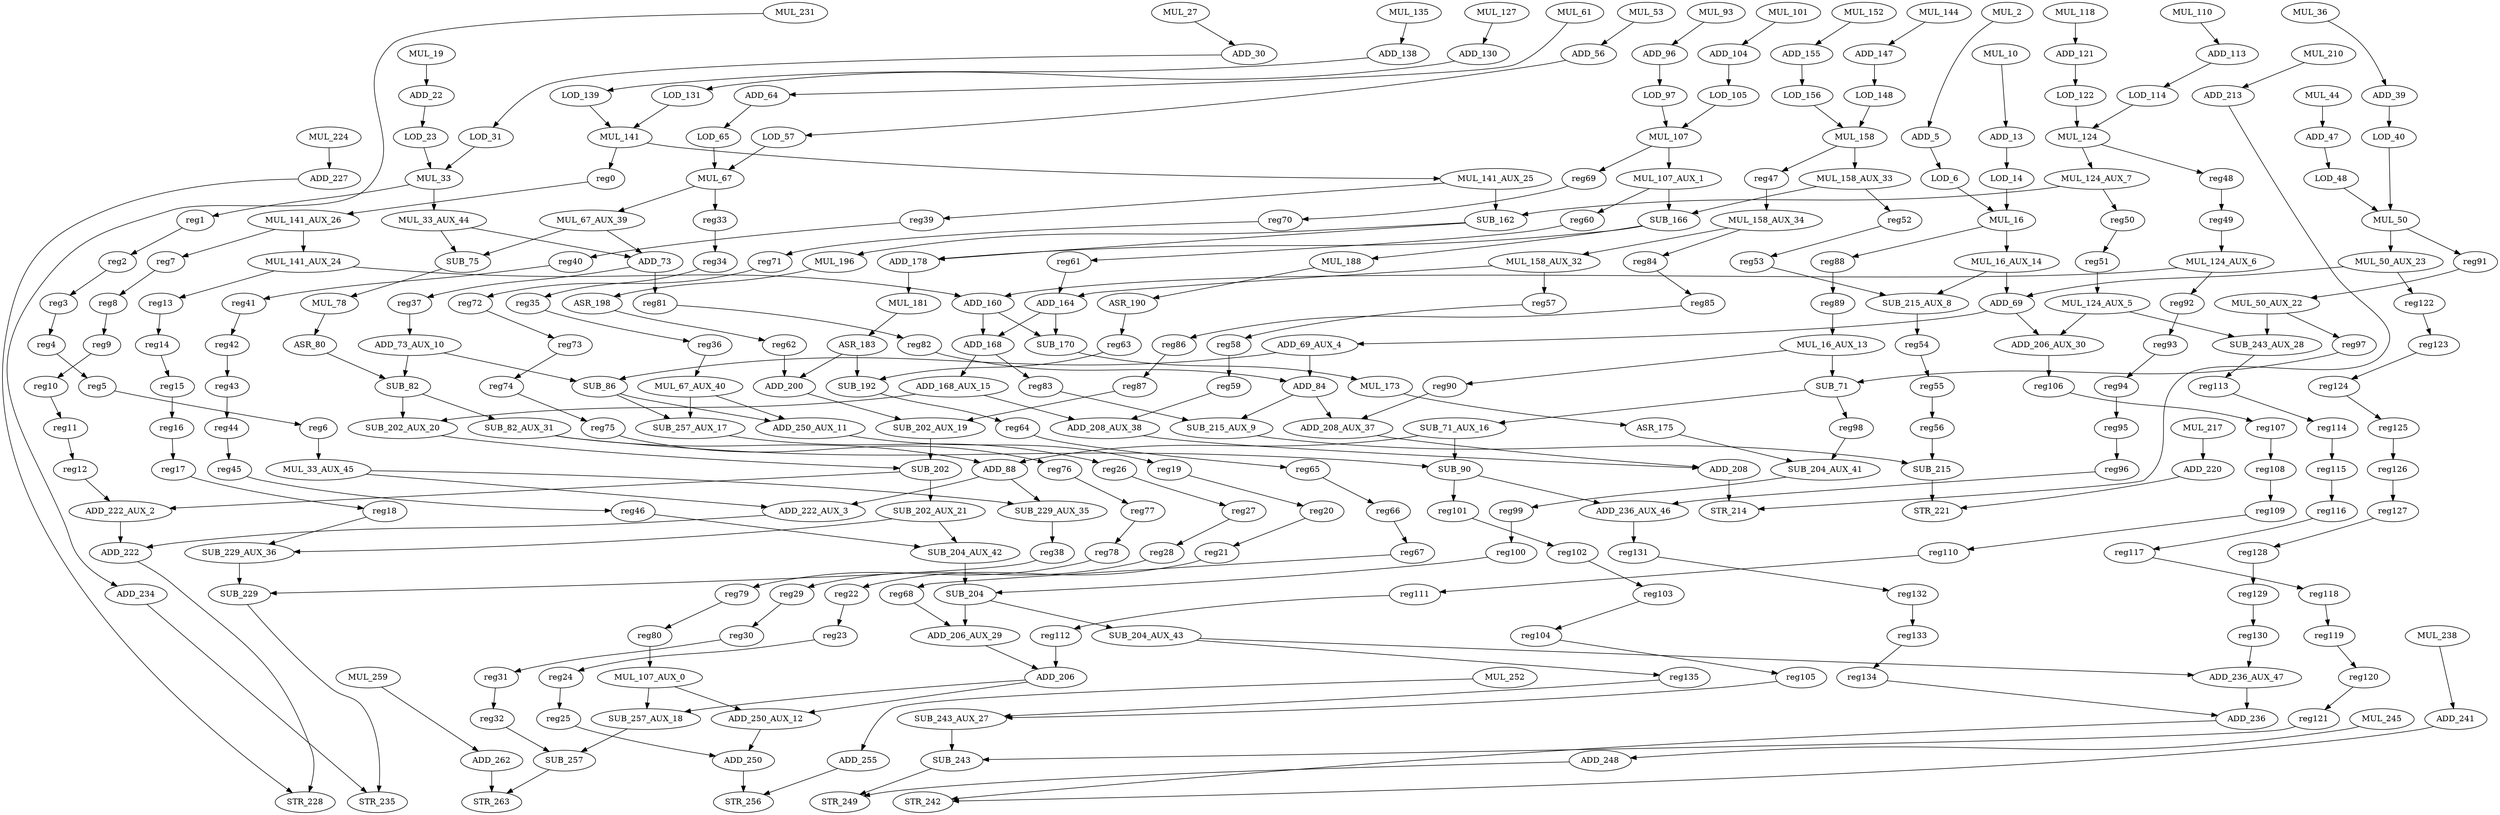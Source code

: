 digraph G {
    MUL_53;
    ADD_56;
    SUB_257_AUX_17;
    reg26;
    MUL_50_AUX_22;
    reg97;
    SUB_243_AUX_28;
    ADD_220;
    STR_221;
    MUL_16_AUX_13;
    reg90;
    SUB_71;
    MUL_124_AUX_6;
    ADD_160;
    reg92;
    MUL_252;
    ADD_255;
    MUL_127;
    ADD_130;
    MUL_238;
    ADD_241;
    SUB_229_AUX_36;
    SUB_229;
    MUL_107_AUX_1;
    reg60;
    SUB_166;
    MUL_141_AUX_25;
    reg39;
    SUB_162;
    MUL_245;
    ADD_248;
    ADD_168;
    SUB_170;
    ADD_147;
    LOD_148;
    MUL_118;
    ADD_121;
    SUB_243_AUX_27;
    SUB_243;
    SUB_90;
    ADD_236_AUX_46;
    reg101;
    LOD_156;
    MUL_158;
    MUL_158_AUX_33;
    reg47;
    MUL_124_AUX_5;
    ADD_206_AUX_30;
    ADD_113;
    LOD_114;
    reg113;
    ADD_13;
    LOD_14;
    STR_256;
    MUL_61;
    ADD_64;
    ADD_206_AUX_29;
    ADD_206;
    ADD_250;
    SUB_204_AUX_43;
    reg135;
    ADD_236_AUX_47;
    ASR_80;
    SUB_82;
    ADD_234;
    STR_235;
    ADD_250_AUX_12;
    SUB_257_AUX_18;
    MUL_16;
    LOD_105;
    MUL_107;
    LOD_57;
    MUL_67;
    reg33;
    MUL_67_AUX_39;
    SUB_257;
    STR_263;
    ADD_236;
    STR_242;
    ADD_262;
    SUB_204_AUX_42;
    SUB_204;
    ASR_198;
    reg62;
    MUL_217;
    MUL_124;
    reg48;
    MUL_124_AUX_7;
    ASR_175;
    SUB_204_AUX_41;
    MUL_141;
    reg0;
    MUL_16_AUX_14;
    SUB_215_AUX_8;
    ADD_69;
    ADD_208_AUX_38;
    ADD_208;
    reg52;
    MUL_33;
    reg1;
    MUL_33_AUX_44;
    MUL_10;
    ADD_222;
    STR_228;
    MUL_135;
    ADD_138;
    MUL_196;
    ADD_250_AUX_11;
    reg19;
    ADD_69_AUX_4;
    SUB_86;
    ADD_84;
    SUB_75;
    ADD_73;
    LOD_65;
    MUL_78;
    ADD_155;
    MUL_188;
    ASR_190;
    LOD_131;
    LOD_48;
    MUL_50;
    ADD_164;
    MUL_210;
    ADD_213;
    ADD_22;
    LOD_23;
    MUL_19;
    SUB_202_AUX_20;
    SUB_202;
    STR_249;
    ADD_208_AUX_37;
    MUL_67_AUX_40;
    MUL_158_AUX_32;
    reg57;
    reg131;
    LOD_122;
    ADD_178;
    MUL_181;
    ADD_222_AUX_2;
    SUB_202_AUX_21;
    MUL_33_AUX_45;
    SUB_229_AUX_35;
    ADD_222_AUX_3;
    MUL_50_AUX_23;
    reg122;
    MUL_259;
    MUL_141_AUX_24;
    reg13;
    SUB_215_AUX_9;
    reg106;
    reg50;
    MUL_152;
    LOD_97;
    reg98;
    SUB_71_AUX_16;
    ADD_88;
    MUL_173;
    LOD_6;
    MUL_93;
    ADD_96;
    MUL_44;
    ADD_47;
    reg99;
    MUL_36;
    ADD_39;
    ADD_104;
    ADD_73_AUX_10;
    MUL_2;
    ADD_5;
    LOD_40;
    reg83;
    ADD_168_AUX_15;
    MUL_231;
    SUB_82_AUX_31;
    MUL_144;
    ADD_30;
    LOD_31;
    STR_214;
    MUL_224;
    ADD_227;
    ADD_200;
    SUB_202_AUX_19;
    MUL_110;
    LOD_139;
    MUL_27;
    MUL_107_AUX_0;
    reg54;
    SUB_215;
    MUL_158_AUX_34;
    reg84;
    MUL_101;
    reg63;
    reg81;
    reg37;
    reg69;
    ASR_183;
    SUB_192;
    reg64;
    reg91;
    MUL_141_AUX_26;
    reg7;
    reg88;
    reg38;
    reg82;
    reg55;
    reg56;
    reg8;
    reg9;
    reg10;
    reg11;
    reg12;
    reg49;
    reg100;
    reg85;
    reg86;
    reg87;
    reg27;
    reg28;
    reg29;
    reg30;
    reg31;
    reg32;
    reg34;
    reg35;
    reg36;
    reg123;
    reg124;
    reg125;
    reg126;
    reg127;
    reg128;
    reg129;
    reg130;
    reg53;
    reg61;
    reg89;
    reg20;
    reg21;
    reg22;
    reg23;
    reg24;
    reg25;
    reg107;
    reg108;
    reg109;
    reg110;
    reg111;
    reg112;
    reg70;
    reg71;
    reg72;
    reg73;
    reg74;
    reg75;
    reg76;
    reg77;
    reg78;
    reg79;
    reg80;
    reg114;
    reg115;
    reg116;
    reg117;
    reg118;
    reg119;
    reg120;
    reg121;
    reg58;
    reg59;
    reg14;
    reg15;
    reg16;
    reg17;
    reg18;
    reg93;
    reg94;
    reg95;
    reg96;
    reg40;
    reg41;
    reg42;
    reg43;
    reg44;
    reg45;
    reg46;
    reg51;
    reg2;
    reg3;
    reg4;
    reg5;
    reg6;
    reg65;
    reg66;
    reg67;
    reg68;
    reg102;
    reg103;
    reg104;
    reg105;
    reg132;
    reg133;
    reg134;
    MUL_53 -> ADD_56 [weight=0];
    ADD_56 -> LOD_57 [weight=0];
    SUB_257_AUX_17 -> reg26 [weight=0];
    reg26 -> reg27 [weight=0];
    MUL_50_AUX_22 -> reg97 [weight=0];
    MUL_50_AUX_22 -> SUB_243_AUX_28 [weight=13];
    reg97 -> SUB_71 [weight=1];
    SUB_243_AUX_28 -> reg113 [weight=0];
    ADD_220 -> STR_221 [weight=0];
    MUL_16_AUX_13 -> reg90 [weight=0];
    MUL_16_AUX_13 -> SUB_71 [weight=4];
    reg90 -> ADD_208_AUX_37 [weight=3];
    SUB_71 -> reg98 [weight=0];
    SUB_71 -> SUB_71_AUX_16 [weight=0];
    MUL_124_AUX_6 -> ADD_160 [weight=0];
    MUL_124_AUX_6 -> reg92 [weight=0];
    ADD_160 -> ADD_168 [weight=12];
    ADD_160 -> SUB_170 [weight=11];
    reg92 -> reg93 [weight=0];
    MUL_252 -> ADD_255 [weight=0];
    ADD_255 -> STR_256 [weight=0];
    MUL_127 -> ADD_130 [weight=0];
    ADD_130 -> LOD_131 [weight=0];
    MUL_238 -> ADD_241 [weight=0];
    ADD_241 -> STR_242 [weight=0];
    SUB_229_AUX_36 -> SUB_229 [weight=20];
    SUB_229 -> STR_235 [weight=0];
    MUL_107_AUX_1 -> reg60 [weight=0];
    MUL_107_AUX_1 -> SUB_166 [weight=4];
    reg60 -> reg61 [weight=0];
    SUB_166 -> MUL_188 [weight=0];
    SUB_166 -> ADD_178 [weight=0];
    MUL_141_AUX_25 -> reg39 [weight=0];
    MUL_141_AUX_25 -> SUB_162 [weight=11];
    reg39 -> reg40 [weight=0];
    SUB_162 -> ADD_178 [weight=0];
    SUB_162 -> MUL_196 [weight=0];
    MUL_245 -> ADD_248 [weight=0];
    ADD_248 -> STR_249 [weight=0];
    ADD_168 -> reg83 [weight=2];
    ADD_168 -> ADD_168_AUX_15 [weight=0];
    SUB_170 -> MUL_173 [weight=0];
    ADD_147 -> LOD_148 [weight=1];
    LOD_148 -> MUL_158 [weight=1];
    MUL_118 -> ADD_121 [weight=1];
    ADD_121 -> LOD_122 [weight=2];
    SUB_243_AUX_27 -> SUB_243 [weight=11];
    SUB_243 -> STR_249 [weight=0];
    SUB_90 -> ADD_236_AUX_46 [weight=0];
    SUB_90 -> reg101 [weight=0];
    ADD_236_AUX_46 -> reg131 [weight=2];
    reg101 -> reg102 [weight=0];
    LOD_156 -> MUL_158 [weight=0];
    MUL_158 -> MUL_158_AUX_33 [weight=8];
    MUL_158 -> reg47 [weight=0];
    MUL_158_AUX_33 -> reg52 [weight=0];
    MUL_158_AUX_33 -> SUB_166 [weight=1];
    reg47 -> MUL_158_AUX_34 [weight=5];
    MUL_124_AUX_5 -> ADD_206_AUX_30 [weight=0];
    MUL_124_AUX_5 -> SUB_243_AUX_28 [weight=0];
    ADD_206_AUX_30 -> reg106 [weight=15];
    ADD_113 -> LOD_114 [weight=0];
    LOD_114 -> MUL_124 [weight=4];
    reg113 -> reg114 [weight=0];
    ADD_13 -> LOD_14 [weight=1];
    LOD_14 -> MUL_16 [weight=1];
    MUL_61 -> ADD_64 [weight=0];
    ADD_64 -> LOD_65 [weight=0];
    ADD_206_AUX_29 -> ADD_206 [weight=0];
    ADD_206 -> ADD_250_AUX_12 [weight=0];
    ADD_206 -> SUB_257_AUX_18 [weight=0];
    ADD_250 -> STR_256 [weight=13];
    SUB_204_AUX_43 -> reg135 [weight=0];
    SUB_204_AUX_43 -> ADD_236_AUX_47 [weight=0];
    reg135 -> SUB_243_AUX_27 [weight=0];
    ADD_236_AUX_47 -> ADD_236 [weight=5];
    ASR_80 -> SUB_82 [weight=0];
    SUB_82 -> SUB_202_AUX_20 [weight=7];
    SUB_82 -> SUB_82_AUX_31 [weight=0];
    ADD_234 -> STR_235 [weight=0];
    ADD_250_AUX_12 -> ADD_250 [weight=4];
    SUB_257_AUX_18 -> SUB_257 [weight=0];
    MUL_16 -> reg88 [weight=0];
    MUL_16 -> MUL_16_AUX_14 [weight=6];
    LOD_105 -> MUL_107 [weight=0];
    MUL_107 -> MUL_107_AUX_1 [weight=3];
    MUL_107 -> reg69 [weight=0];
    LOD_57 -> MUL_67 [weight=3];
    MUL_67 -> reg33 [weight=0];
    MUL_67 -> MUL_67_AUX_39 [weight=0];
    reg33 -> reg34 [weight=0];
    MUL_67_AUX_39 -> SUB_75 [weight=0];
    MUL_67_AUX_39 -> ADD_73 [weight=0];
    SUB_257 -> STR_263 [weight=6];
    ADD_236 -> STR_242 [weight=0];
    ADD_262 -> STR_263 [weight=7];
    SUB_204_AUX_42 -> SUB_204 [weight=18];
    SUB_204 -> ADD_206_AUX_29 [weight=11];
    SUB_204 -> SUB_204_AUX_43 [weight=10];
    ASR_198 -> reg62 [weight=0];
    reg62 -> ADD_200 [weight=0];
    MUL_217 -> ADD_220 [weight=2];
    MUL_124 -> reg48 [weight=0];
    MUL_124 -> MUL_124_AUX_7 [weight=0];
    reg48 -> reg49 [weight=4];
    MUL_124_AUX_7 -> SUB_162 [weight=1];
    MUL_124_AUX_7 -> reg50 [weight=0];
    ASR_175 -> SUB_204_AUX_41 [weight=0];
    SUB_204_AUX_41 -> reg99 [weight=0];
    MUL_141 -> reg0 [weight=0];
    MUL_141 -> MUL_141_AUX_25 [weight=0];
    reg0 -> MUL_141_AUX_26 [weight=0];
    MUL_16_AUX_14 -> SUB_215_AUX_8 [weight=1];
    MUL_16_AUX_14 -> ADD_69 [weight=13];
    SUB_215_AUX_8 -> reg54 [weight=9];
    ADD_69 -> ADD_69_AUX_4 [weight=0];
    ADD_69 -> ADD_206_AUX_30 [weight=0];
    ADD_208_AUX_38 -> ADD_208 [weight=0];
    ADD_208 -> STR_214 [weight=2];
    reg52 -> reg53 [weight=0];
    MUL_33 -> reg1 [weight=0];
    MUL_33 -> MUL_33_AUX_44 [weight=7];
    reg1 -> reg2 [weight=0];
    MUL_33_AUX_44 -> ADD_73 [weight=0];
    MUL_33_AUX_44 -> SUB_75 [weight=0];
    MUL_10 -> ADD_13 [weight=0];
    ADD_222 -> STR_228 [weight=0];
    MUL_135 -> ADD_138 [weight=0];
    ADD_138 -> LOD_139 [weight=0];
    MUL_196 -> ASR_198 [weight=0];
    ADD_250_AUX_11 -> reg19 [weight=2];
    reg19 -> reg20 [weight=0];
    ADD_69_AUX_4 -> SUB_86 [weight=0];
    ADD_69_AUX_4 -> ADD_84 [weight=7];
    SUB_86 -> ADD_250_AUX_11 [weight=6];
    SUB_86 -> SUB_257_AUX_17 [weight=0];
    ADD_84 -> ADD_208_AUX_37 [weight=0];
    ADD_84 -> SUB_215_AUX_9 [weight=0];
    SUB_75 -> MUL_78 [weight=0];
    ADD_73 -> reg81 [weight=8];
    ADD_73 -> reg37 [weight=0];
    LOD_65 -> MUL_67 [weight=3];
    MUL_78 -> ASR_80 [weight=0];
    ADD_155 -> LOD_156 [weight=0];
    MUL_188 -> ASR_190 [weight=0];
    ASR_190 -> reg63 [weight=1];
    LOD_131 -> MUL_141 [weight=0];
    LOD_48 -> MUL_50 [weight=0];
    MUL_50 -> MUL_50_AUX_23 [weight=9];
    MUL_50 -> reg91 [weight=0];
    ADD_164 -> SUB_170 [weight=9];
    ADD_164 -> ADD_168 [weight=0];
    MUL_210 -> ADD_213 [weight=0];
    ADD_213 -> STR_214 [weight=0];
    ADD_22 -> LOD_23 [weight=0];
    LOD_23 -> MUL_33 [weight=1];
    MUL_19 -> ADD_22 [weight=2];
    SUB_202_AUX_20 -> SUB_202 [weight=1];
    SUB_202 -> ADD_222_AUX_2 [weight=0];
    SUB_202 -> SUB_202_AUX_21 [weight=9];
    ADD_208_AUX_37 -> ADD_208 [weight=0];
    MUL_67_AUX_40 -> ADD_250_AUX_11 [weight=0];
    MUL_67_AUX_40 -> SUB_257_AUX_17 [weight=8];
    MUL_158_AUX_32 -> ADD_164 [weight=0];
    MUL_158_AUX_32 -> reg57 [weight=3];
    reg57 -> reg58 [weight=0];
    reg131 -> reg132 [weight=0];
    LOD_122 -> MUL_124 [weight=4];
    ADD_178 -> MUL_181 [weight=4];
    MUL_181 -> ASR_183 [weight=0];
    ADD_222_AUX_2 -> ADD_222 [weight=10];
    SUB_202_AUX_21 -> SUB_229_AUX_36 [weight=0];
    SUB_202_AUX_21 -> SUB_204_AUX_42 [weight=0];
    MUL_33_AUX_45 -> SUB_229_AUX_35 [weight=0];
    MUL_33_AUX_45 -> ADD_222_AUX_3 [weight=0];
    SUB_229_AUX_35 -> reg38 [weight=3];
    ADD_222_AUX_3 -> ADD_222 [weight=0];
    MUL_50_AUX_23 -> ADD_69 [weight=0];
    MUL_50_AUX_23 -> reg122 [weight=0];
    reg122 -> reg123 [weight=0];
    MUL_259 -> ADD_262 [weight=0];
    MUL_141_AUX_24 -> ADD_160 [weight=0];
    MUL_141_AUX_24 -> reg13 [weight=0];
    reg13 -> reg14 [weight=0];
    SUB_215_AUX_9 -> SUB_215 [weight=0];
    reg106 -> reg107 [weight=0];
    reg50 -> reg51 [weight=0];
    MUL_152 -> ADD_155 [weight=0];
    LOD_97 -> MUL_107 [weight=1];
    reg98 -> SUB_204_AUX_41 [weight=0];
    SUB_71_AUX_16 -> SUB_90 [weight=13];
    SUB_71_AUX_16 -> ADD_88 [weight=0];
    ADD_88 -> SUB_229_AUX_35 [weight=0];
    ADD_88 -> ADD_222_AUX_3 [weight=2];
    MUL_173 -> ASR_175 [weight=0];
    LOD_6 -> MUL_16 [weight=0];
    MUL_93 -> ADD_96 [weight=0];
    ADD_96 -> LOD_97 [weight=1];
    MUL_44 -> ADD_47 [weight=1];
    ADD_47 -> LOD_48 [weight=0];
    reg99 -> reg100 [weight=3];
    MUL_36 -> ADD_39 [weight=0];
    ADD_39 -> LOD_40 [weight=0];
    ADD_104 -> LOD_105 [weight=0];
    ADD_73_AUX_10 -> SUB_82 [weight=0];
    ADD_73_AUX_10 -> SUB_86 [weight=0];
    MUL_2 -> ADD_5 [weight=0];
    ADD_5 -> LOD_6 [weight=0];
    LOD_40 -> MUL_50 [weight=0];
    reg83 -> SUB_215_AUX_9 [weight=0];
    ADD_168_AUX_15 -> SUB_202_AUX_20 [weight=2];
    ADD_168_AUX_15 -> ADD_208_AUX_38 [weight=0];
    MUL_231 -> ADD_234 [weight=0];
    SUB_82_AUX_31 -> ADD_88 [weight=0];
    SUB_82_AUX_31 -> SUB_90 [weight=11];
    MUL_144 -> ADD_147 [weight=0];
    ADD_30 -> LOD_31 [weight=0];
    LOD_31 -> MUL_33 [weight=1];
    MUL_224 -> ADD_227 [weight=0];
    ADD_227 -> STR_228 [weight=0];
    ADD_200 -> SUB_202_AUX_19 [weight=0];
    SUB_202_AUX_19 -> SUB_202 [weight=11];
    MUL_110 -> ADD_113 [weight=0];
    LOD_139 -> MUL_141 [weight=0];
    MUL_27 -> ADD_30 [weight=0];
    MUL_107_AUX_0 -> ADD_250_AUX_12 [weight=0];
    MUL_107_AUX_0 -> SUB_257_AUX_18 [weight=0];
    reg54 -> reg55 [weight=0];
    SUB_215 -> STR_221 [weight=4];
    MUL_158_AUX_34 -> reg84 [weight=0];
    MUL_158_AUX_34 -> MUL_158_AUX_32 [weight=0];
    reg84 -> reg85 [weight=0];
    MUL_101 -> ADD_104 [weight=0];
    reg63 -> SUB_192 [weight=0];
    reg81 -> reg82 [weight=0];
    reg37 -> ADD_73_AUX_10 [weight=6];
    reg69 -> reg70 [weight=0];
    ASR_183 -> SUB_192 [weight=5];
    ASR_183 -> ADD_200 [weight=0];
    SUB_192 -> reg64 [weight=0];
    reg64 -> reg65 [weight=0];
    reg91 -> MUL_50_AUX_22 [weight=0];
    MUL_141_AUX_26 -> reg7 [weight=0];
    MUL_141_AUX_26 -> MUL_141_AUX_24 [weight=3];
    reg7 -> reg8 [weight=0];
    reg88 -> reg89 [weight=1];
    reg38 -> SUB_229 [weight=0];
    reg82 -> ADD_84 [weight=3];
    reg55 -> reg56 [weight=1];
    reg56 -> SUB_215 [weight=3];
    reg8 -> reg9 [weight=0];
    reg9 -> reg10 [weight=0];
    reg10 -> reg11 [weight=0];
    reg11 -> reg12 [weight=0];
    reg12 -> ADD_222_AUX_2 [weight=0];
    reg49 -> MUL_124_AUX_6 [weight=17];
    reg100 -> SUB_204 [weight=0];
    reg85 -> reg86 [weight=0];
    reg86 -> reg87 [weight=0];
    reg87 -> SUB_202_AUX_19 [weight=0];
    reg27 -> reg28 [weight=0];
    reg28 -> reg29 [weight=0];
    reg29 -> reg30 [weight=0];
    reg30 -> reg31 [weight=0];
    reg31 -> reg32 [weight=0];
    reg32 -> SUB_257 [weight=0];
    reg34 -> reg35 [weight=0];
    reg35 -> reg36 [weight=0];
    reg36 -> MUL_67_AUX_40 [weight=0];
    reg123 -> reg124 [weight=0];
    reg124 -> reg125 [weight=0];
    reg125 -> reg126 [weight=0];
    reg126 -> reg127 [weight=0];
    reg127 -> reg128 [weight=0];
    reg128 -> reg129 [weight=1];
    reg129 -> reg130 [weight=2];
    reg130 -> ADD_236_AUX_47 [weight=0];
    reg53 -> SUB_215_AUX_8 [weight=0];
    reg61 -> ADD_164 [weight=0];
    reg89 -> MUL_16_AUX_13 [weight=0];
    reg20 -> reg21 [weight=0];
    reg21 -> reg22 [weight=6];
    reg22 -> reg23 [weight=0];
    reg23 -> reg24 [weight=0];
    reg24 -> reg25 [weight=0];
    reg25 -> ADD_250 [weight=4];
    reg107 -> reg108 [weight=0];
    reg108 -> reg109 [weight=0];
    reg109 -> reg110 [weight=0];
    reg110 -> reg111 [weight=0];
    reg111 -> reg112 [weight=0];
    reg112 -> ADD_206 [weight=5];
    reg70 -> reg71 [weight=0];
    reg71 -> reg72 [weight=0];
    reg72 -> reg73 [weight=0];
    reg73 -> reg74 [weight=0];
    reg74 -> reg75 [weight=0];
    reg75 -> reg76 [weight=0];
    reg76 -> reg77 [weight=0];
    reg77 -> reg78 [weight=0];
    reg78 -> reg79 [weight=1];
    reg79 -> reg80 [weight=0];
    reg80 -> MUL_107_AUX_0 [weight=19];
    reg114 -> reg115 [weight=0];
    reg115 -> reg116 [weight=0];
    reg116 -> reg117 [weight=0];
    reg117 -> reg118 [weight=0];
    reg118 -> reg119 [weight=0];
    reg119 -> reg120 [weight=0];
    reg120 -> reg121 [weight=0];
    reg121 -> SUB_243 [weight=0];
    reg58 -> reg59 [weight=1];
    reg59 -> ADD_208_AUX_38 [weight=0];
    reg14 -> reg15 [weight=0];
    reg15 -> reg16 [weight=0];
    reg16 -> reg17 [weight=0];
    reg17 -> reg18 [weight=0];
    reg18 -> SUB_229_AUX_36 [weight=0];
    reg93 -> reg94 [weight=0];
    reg94 -> reg95 [weight=0];
    reg95 -> reg96 [weight=0];
    reg96 -> ADD_236_AUX_46 [weight=0];
    reg40 -> reg41 [weight=0];
    reg41 -> reg42 [weight=0];
    reg42 -> reg43 [weight=1];
    reg43 -> reg44 [weight=0];
    reg44 -> reg45 [weight=0];
    reg45 -> reg46 [weight=0];
    reg46 -> SUB_204_AUX_42 [weight=0];
    reg51 -> MUL_124_AUX_5 [weight=16];
    reg2 -> reg3 [weight=0];
    reg3 -> reg4 [weight=0];
    reg4 -> reg5 [weight=0];
    reg5 -> reg6 [weight=0];
    reg6 -> MUL_33_AUX_45 [weight=3];
    reg65 -> reg66 [weight=0];
    reg66 -> reg67 [weight=0];
    reg67 -> reg68 [weight=0];
    reg68 -> ADD_206_AUX_29 [weight=0];
    reg102 -> reg103 [weight=0];
    reg103 -> reg104 [weight=0];
    reg104 -> reg105 [weight=0];
    reg105 -> SUB_243_AUX_27 [weight=0];
    reg132 -> reg133 [weight=1];
    reg133 -> reg134 [weight=0];
    reg134 -> ADD_236 [weight=0];
}
